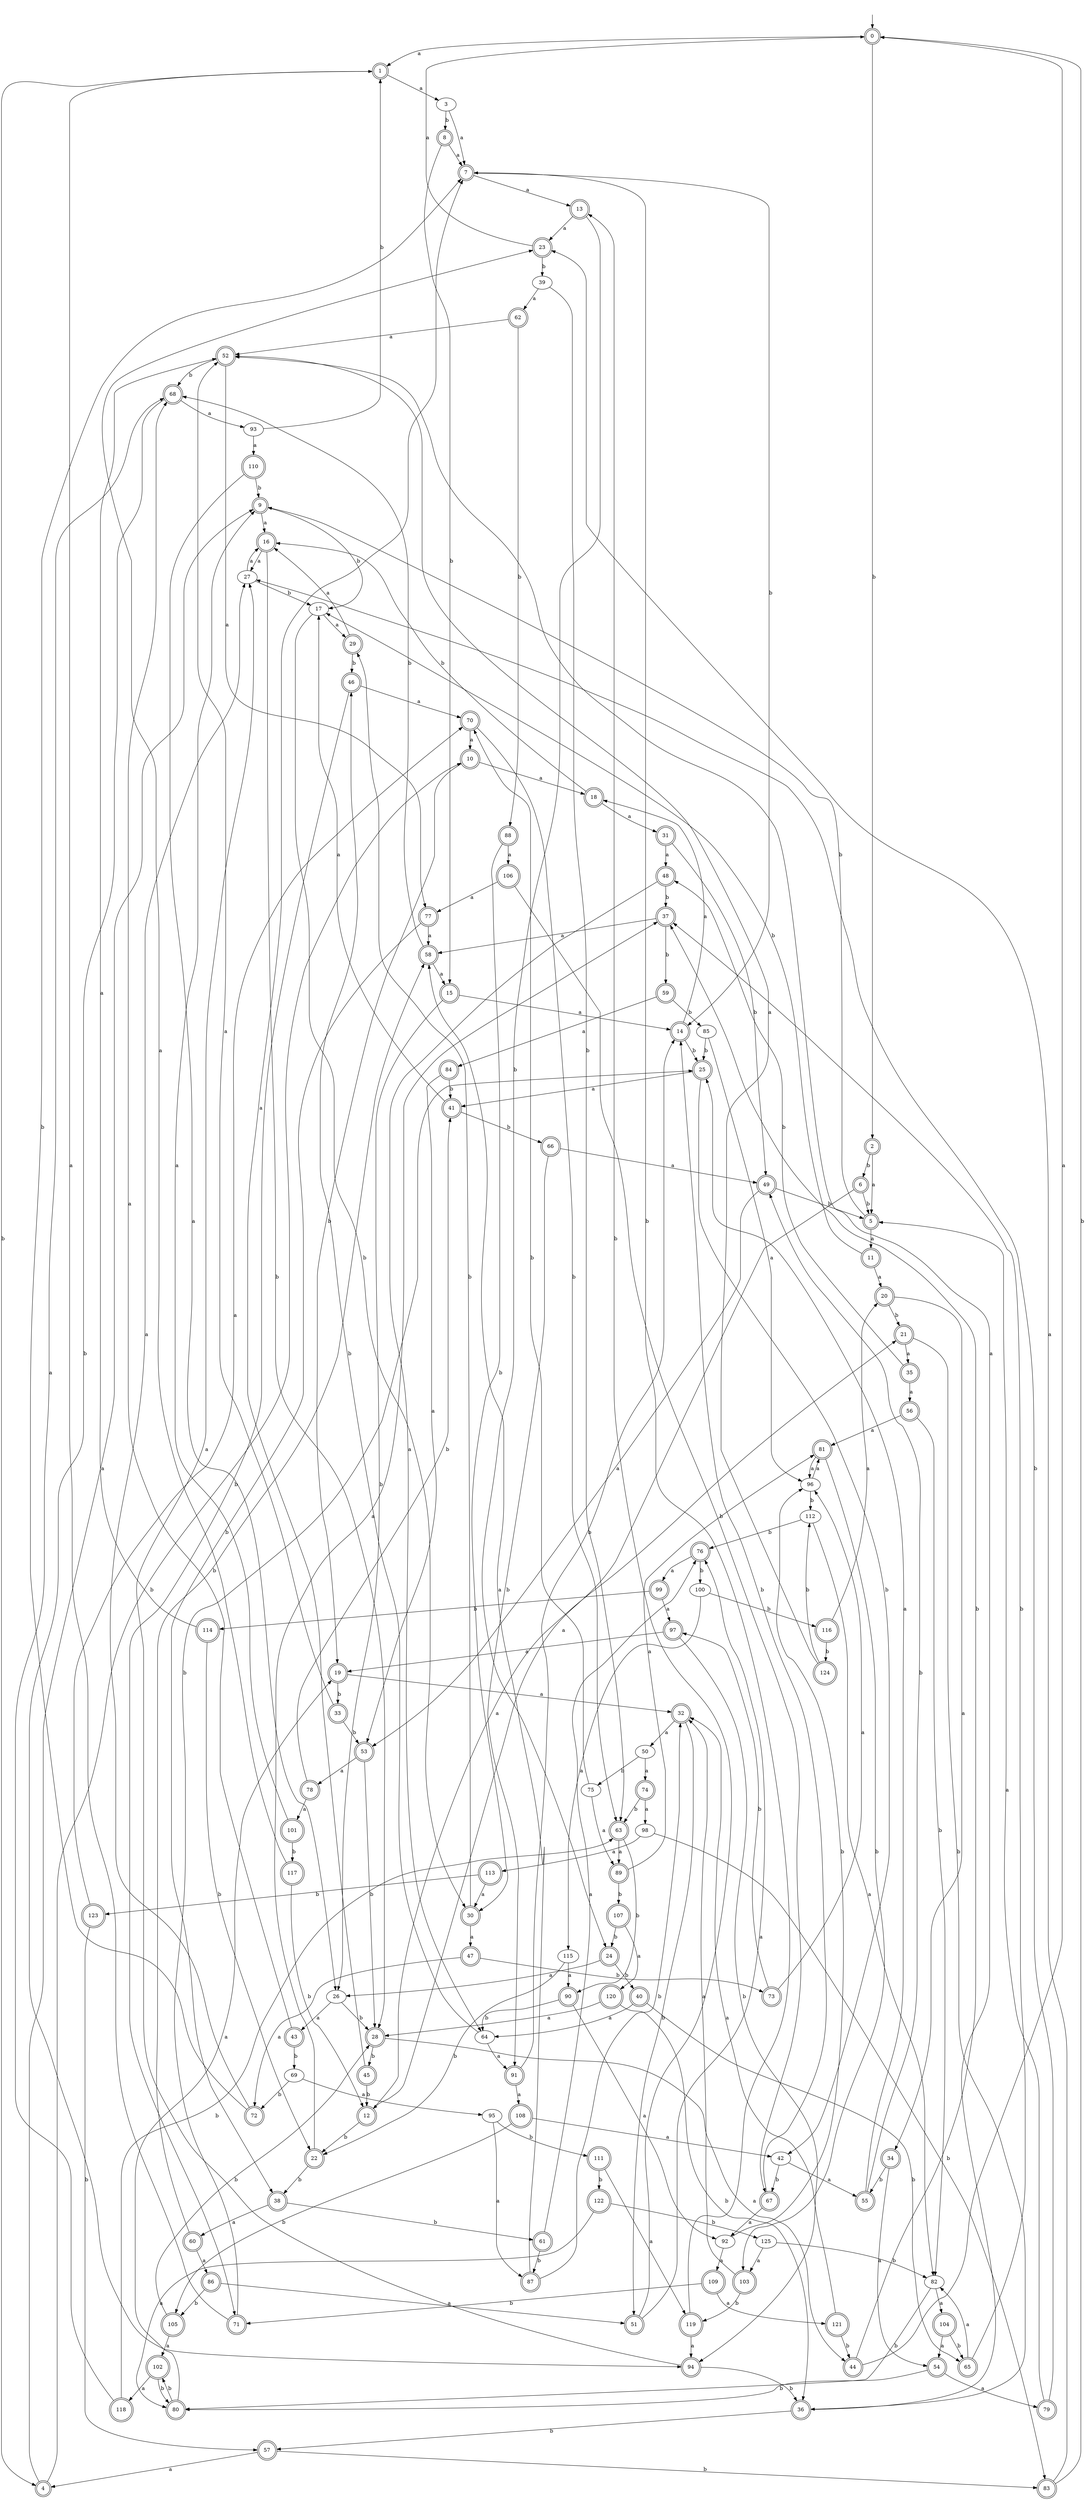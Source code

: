 digraph RandomDFA {
  __start0 [label="", shape=none];
  __start0 -> 0 [label=""];
  0 [shape=circle] [shape=doublecircle]
  0 -> 1 [label="a"]
  0 -> 2 [label="b"]
  1 [shape=doublecircle]
  1 -> 3 [label="a"]
  1 -> 4 [label="b"]
  2 [shape=doublecircle]
  2 -> 5 [label="a"]
  2 -> 6 [label="b"]
  3
  3 -> 7 [label="a"]
  3 -> 8 [label="b"]
  4 [shape=doublecircle]
  4 -> 9 [label="a"]
  4 -> 10 [label="b"]
  5 [shape=doublecircle]
  5 -> 11 [label="a"]
  5 -> 9 [label="b"]
  6 [shape=doublecircle]
  6 -> 12 [label="a"]
  6 -> 5 [label="b"]
  7 [shape=doublecircle]
  7 -> 13 [label="a"]
  7 -> 14 [label="b"]
  8 [shape=doublecircle]
  8 -> 7 [label="a"]
  8 -> 15 [label="b"]
  9 [shape=doublecircle]
  9 -> 16 [label="a"]
  9 -> 17 [label="b"]
  10 [shape=doublecircle]
  10 -> 18 [label="a"]
  10 -> 19 [label="b"]
  11 [shape=doublecircle]
  11 -> 20 [label="a"]
  11 -> 17 [label="b"]
  12 [shape=doublecircle]
  12 -> 21 [label="a"]
  12 -> 22 [label="b"]
  13 [shape=doublecircle]
  13 -> 23 [label="a"]
  13 -> 24 [label="b"]
  14 [shape=doublecircle]
  14 -> 18 [label="a"]
  14 -> 25 [label="b"]
  15 [shape=doublecircle]
  15 -> 14 [label="a"]
  15 -> 26 [label="b"]
  16 [shape=doublecircle]
  16 -> 27 [label="a"]
  16 -> 28 [label="b"]
  17
  17 -> 29 [label="a"]
  17 -> 30 [label="b"]
  18 [shape=doublecircle]
  18 -> 31 [label="a"]
  18 -> 16 [label="b"]
  19 [shape=doublecircle]
  19 -> 32 [label="a"]
  19 -> 33 [label="b"]
  20 [shape=doublecircle]
  20 -> 34 [label="a"]
  20 -> 21 [label="b"]
  21 [shape=doublecircle]
  21 -> 35 [label="a"]
  21 -> 36 [label="b"]
  22 [shape=doublecircle]
  22 -> 37 [label="a"]
  22 -> 38 [label="b"]
  23 [shape=doublecircle]
  23 -> 0 [label="a"]
  23 -> 39 [label="b"]
  24 [shape=doublecircle]
  24 -> 26 [label="a"]
  24 -> 40 [label="b"]
  25 [shape=doublecircle]
  25 -> 41 [label="a"]
  25 -> 42 [label="b"]
  26
  26 -> 43 [label="a"]
  26 -> 28 [label="b"]
  27
  27 -> 16 [label="a"]
  27 -> 17 [label="b"]
  28 [shape=doublecircle]
  28 -> 44 [label="a"]
  28 -> 45 [label="b"]
  29 [shape=doublecircle]
  29 -> 16 [label="a"]
  29 -> 46 [label="b"]
  30 [shape=doublecircle]
  30 -> 47 [label="a"]
  30 -> 29 [label="b"]
  31 [shape=doublecircle]
  31 -> 48 [label="a"]
  31 -> 49 [label="b"]
  32 [shape=doublecircle]
  32 -> 50 [label="a"]
  32 -> 51 [label="b"]
  33 [shape=doublecircle]
  33 -> 52 [label="a"]
  33 -> 53 [label="b"]
  34 [shape=doublecircle]
  34 -> 54 [label="a"]
  34 -> 55 [label="b"]
  35 [shape=doublecircle]
  35 -> 56 [label="a"]
  35 -> 48 [label="b"]
  36 [shape=doublecircle]
  36 -> 52 [label="a"]
  36 -> 57 [label="b"]
  37 [shape=doublecircle]
  37 -> 58 [label="a"]
  37 -> 59 [label="b"]
  38 [shape=doublecircle]
  38 -> 60 [label="a"]
  38 -> 61 [label="b"]
  39
  39 -> 62 [label="a"]
  39 -> 63 [label="b"]
  40 [shape=doublecircle]
  40 -> 64 [label="a"]
  40 -> 65 [label="b"]
  41 [shape=doublecircle]
  41 -> 17 [label="a"]
  41 -> 66 [label="b"]
  42
  42 -> 55 [label="a"]
  42 -> 67 [label="b"]
  43 [shape=doublecircle]
  43 -> 68 [label="a"]
  43 -> 69 [label="b"]
  44 [shape=doublecircle]
  44 -> 0 [label="a"]
  44 -> 37 [label="b"]
  45 [shape=doublecircle]
  45 -> 7 [label="a"]
  45 -> 12 [label="b"]
  46 [shape=doublecircle]
  46 -> 70 [label="a"]
  46 -> 71 [label="b"]
  47 [shape=doublecircle]
  47 -> 72 [label="a"]
  47 -> 73 [label="b"]
  48 [shape=doublecircle]
  48 -> 64 [label="a"]
  48 -> 37 [label="b"]
  49 [shape=doublecircle]
  49 -> 53 [label="a"]
  49 -> 5 [label="b"]
  50
  50 -> 74 [label="a"]
  50 -> 75 [label="b"]
  51 [shape=doublecircle]
  51 -> 76 [label="a"]
  51 -> 13 [label="b"]
  52 [shape=doublecircle]
  52 -> 77 [label="a"]
  52 -> 68 [label="b"]
  53 [shape=doublecircle]
  53 -> 78 [label="a"]
  53 -> 28 [label="b"]
  54 [shape=doublecircle]
  54 -> 79 [label="a"]
  54 -> 80 [label="b"]
  55 [shape=doublecircle]
  55 -> 25 [label="a"]
  55 -> 49 [label="b"]
  56 [shape=doublecircle]
  56 -> 81 [label="a"]
  56 -> 82 [label="b"]
  57 [shape=doublecircle]
  57 -> 4 [label="a"]
  57 -> 83 [label="b"]
  58 [shape=doublecircle]
  58 -> 15 [label="a"]
  58 -> 68 [label="b"]
  59 [shape=doublecircle]
  59 -> 84 [label="a"]
  59 -> 85 [label="b"]
  60 [shape=doublecircle]
  60 -> 86 [label="a"]
  60 -> 58 [label="b"]
  61 [shape=doublecircle]
  61 -> 76 [label="a"]
  61 -> 87 [label="b"]
  62 [shape=doublecircle]
  62 -> 52 [label="a"]
  62 -> 88 [label="b"]
  63 [shape=doublecircle]
  63 -> 89 [label="a"]
  63 -> 90 [label="b"]
  64
  64 -> 91 [label="a"]
  64 -> 46 [label="b"]
  65 [shape=doublecircle]
  65 -> 82 [label="a"]
  65 -> 37 [label="b"]
  66 [shape=doublecircle]
  66 -> 49 [label="a"]
  66 -> 91 [label="b"]
  67 [shape=doublecircle]
  67 -> 92 [label="a"]
  67 -> 14 [label="b"]
  68 [shape=doublecircle]
  68 -> 93 [label="a"]
  68 -> 94 [label="b"]
  69
  69 -> 95 [label="a"]
  69 -> 72 [label="b"]
  70 [shape=doublecircle]
  70 -> 10 [label="a"]
  70 -> 63 [label="b"]
  71 [shape=doublecircle]
  71 -> 1 [label="a"]
  71 -> 25 [label="b"]
  72 [shape=doublecircle]
  72 -> 27 [label="a"]
  72 -> 7 [label="b"]
  73 [shape=doublecircle]
  73 -> 96 [label="a"]
  73 -> 97 [label="b"]
  74 [shape=doublecircle]
  74 -> 98 [label="a"]
  74 -> 63 [label="b"]
  75
  75 -> 89 [label="a"]
  75 -> 70 [label="b"]
  76 [shape=doublecircle]
  76 -> 99 [label="a"]
  76 -> 100 [label="b"]
  77 [shape=doublecircle]
  77 -> 58 [label="a"]
  77 -> 38 [label="b"]
  78 [shape=doublecircle]
  78 -> 101 [label="a"]
  78 -> 41 [label="b"]
  79 [shape=doublecircle]
  79 -> 5 [label="a"]
  79 -> 27 [label="b"]
  80 [shape=doublecircle]
  80 -> 19 [label="a"]
  80 -> 102 [label="b"]
  81 [shape=doublecircle]
  81 -> 96 [label="a"]
  81 -> 103 [label="b"]
  82
  82 -> 104 [label="a"]
  82 -> 80 [label="b"]
  83 [shape=doublecircle]
  83 -> 23 [label="a"]
  83 -> 0 [label="b"]
  84 [shape=doublecircle]
  84 -> 53 [label="a"]
  84 -> 41 [label="b"]
  85
  85 -> 96 [label="a"]
  85 -> 25 [label="b"]
  86 [shape=doublecircle]
  86 -> 51 [label="a"]
  86 -> 105 [label="b"]
  87 [shape=doublecircle]
  87 -> 58 [label="a"]
  87 -> 32 [label="b"]
  88 [shape=doublecircle]
  88 -> 106 [label="a"]
  88 -> 30 [label="b"]
  89 [shape=doublecircle]
  89 -> 81 [label="a"]
  89 -> 107 [label="b"]
  90 [shape=doublecircle]
  90 -> 92 [label="a"]
  90 -> 64 [label="b"]
  91 [shape=doublecircle]
  91 -> 108 [label="a"]
  91 -> 14 [label="b"]
  92
  92 -> 109 [label="a"]
  92 -> 96 [label="b"]
  93
  93 -> 110 [label="a"]
  93 -> 1 [label="b"]
  94 [shape=doublecircle]
  94 -> 27 [label="a"]
  94 -> 36 [label="b"]
  95
  95 -> 87 [label="a"]
  95 -> 111 [label="b"]
  96
  96 -> 81 [label="a"]
  96 -> 112 [label="b"]
  97 [shape=doublecircle]
  97 -> 19 [label="a"]
  97 -> 94 [label="b"]
  98
  98 -> 113 [label="a"]
  98 -> 83 [label="b"]
  99 [shape=doublecircle]
  99 -> 97 [label="a"]
  99 -> 114 [label="b"]
  100
  100 -> 115 [label="a"]
  100 -> 116 [label="b"]
  101 [shape=doublecircle]
  101 -> 9 [label="a"]
  101 -> 117 [label="b"]
  102 [shape=doublecircle]
  102 -> 118 [label="a"]
  102 -> 80 [label="b"]
  103 [shape=doublecircle]
  103 -> 32 [label="a"]
  103 -> 119 [label="b"]
  104 [shape=doublecircle]
  104 -> 54 [label="a"]
  104 -> 65 [label="b"]
  105 [shape=doublecircle]
  105 -> 102 [label="a"]
  105 -> 28 [label="b"]
  106 [shape=doublecircle]
  106 -> 77 [label="a"]
  106 -> 67 [label="b"]
  107 [shape=doublecircle]
  107 -> 120 [label="a"]
  107 -> 24 [label="b"]
  108 [shape=doublecircle]
  108 -> 42 [label="a"]
  108 -> 105 [label="b"]
  109 [shape=doublecircle]
  109 -> 121 [label="a"]
  109 -> 71 [label="b"]
  110 [shape=doublecircle]
  110 -> 26 [label="a"]
  110 -> 9 [label="b"]
  111 [shape=doublecircle]
  111 -> 119 [label="a"]
  111 -> 122 [label="b"]
  112
  112 -> 82 [label="a"]
  112 -> 76 [label="b"]
  113 [shape=doublecircle]
  113 -> 30 [label="a"]
  113 -> 123 [label="b"]
  114 [shape=doublecircle]
  114 -> 52 [label="a"]
  114 -> 22 [label="b"]
  115
  115 -> 90 [label="a"]
  115 -> 22 [label="b"]
  116 [shape=doublecircle]
  116 -> 20 [label="a"]
  116 -> 124 [label="b"]
  117 [shape=doublecircle]
  117 -> 23 [label="a"]
  117 -> 12 [label="b"]
  118 [shape=doublecircle]
  118 -> 68 [label="a"]
  118 -> 63 [label="b"]
  119 [shape=doublecircle]
  119 -> 94 [label="a"]
  119 -> 7 [label="b"]
  120 [shape=doublecircle]
  120 -> 28 [label="a"]
  120 -> 36 [label="b"]
  121 [shape=doublecircle]
  121 -> 32 [label="a"]
  121 -> 44 [label="b"]
  122 [shape=doublecircle]
  122 -> 80 [label="a"]
  122 -> 125 [label="b"]
  123 [shape=doublecircle]
  123 -> 70 [label="a"]
  123 -> 57 [label="b"]
  124 [shape=doublecircle]
  124 -> 52 [label="a"]
  124 -> 112 [label="b"]
  125
  125 -> 103 [label="a"]
  125 -> 82 [label="b"]
}
